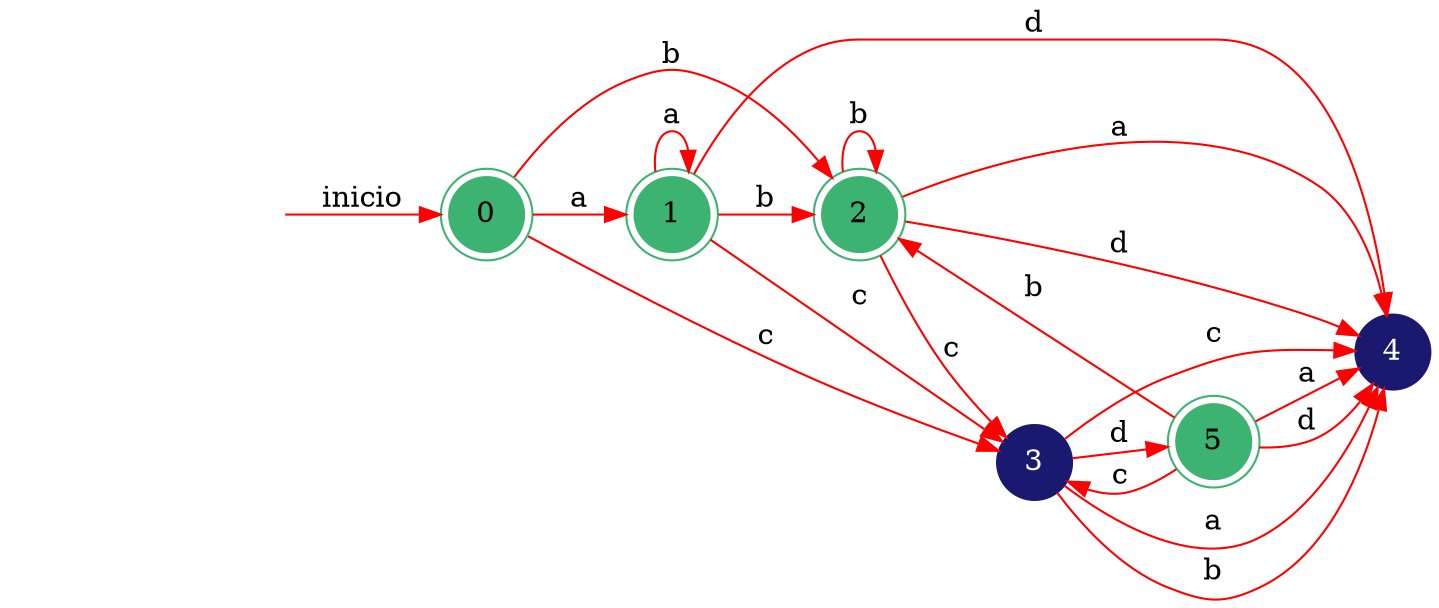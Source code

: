 digraph automata_finito {
	rankdir=LR;
	size="13,5"
	node [shape=doublecircle, style = filled,color = mediumseagreen]; 0 1 2 5;
	node [shape=circle];
	node [color=midnightblue,fontcolor=white];
	edge [color=red];
	 secret_node [style=invis];
	secret_node -> 0 [label="inicio"];
	0 -> 1 [label="a"];
	0 -> 2 [label="b"];
	0 -> 3 [label="c"];
	1 -> 1 [label="a"];
	1 -> 2 [label="b"];
	1 -> 3 [label="c"];
	1 -> 4 [label="d"];
	2 -> 4 [label="a"];
	2 -> 2 [label="b"];
	2 -> 3 [label="c"];
	2 -> 4 [label="d"];
	3 -> 4 [label="a"];
	3 -> 4 [label="b"];
	3 -> 4 [label="c"];
	3 -> 5 [label="d"];
	5 -> 4 [label="a"];
	5 -> 2 [label="b"];
	5 -> 3 [label="c"];
	5 -> 4 [label="d"];
}